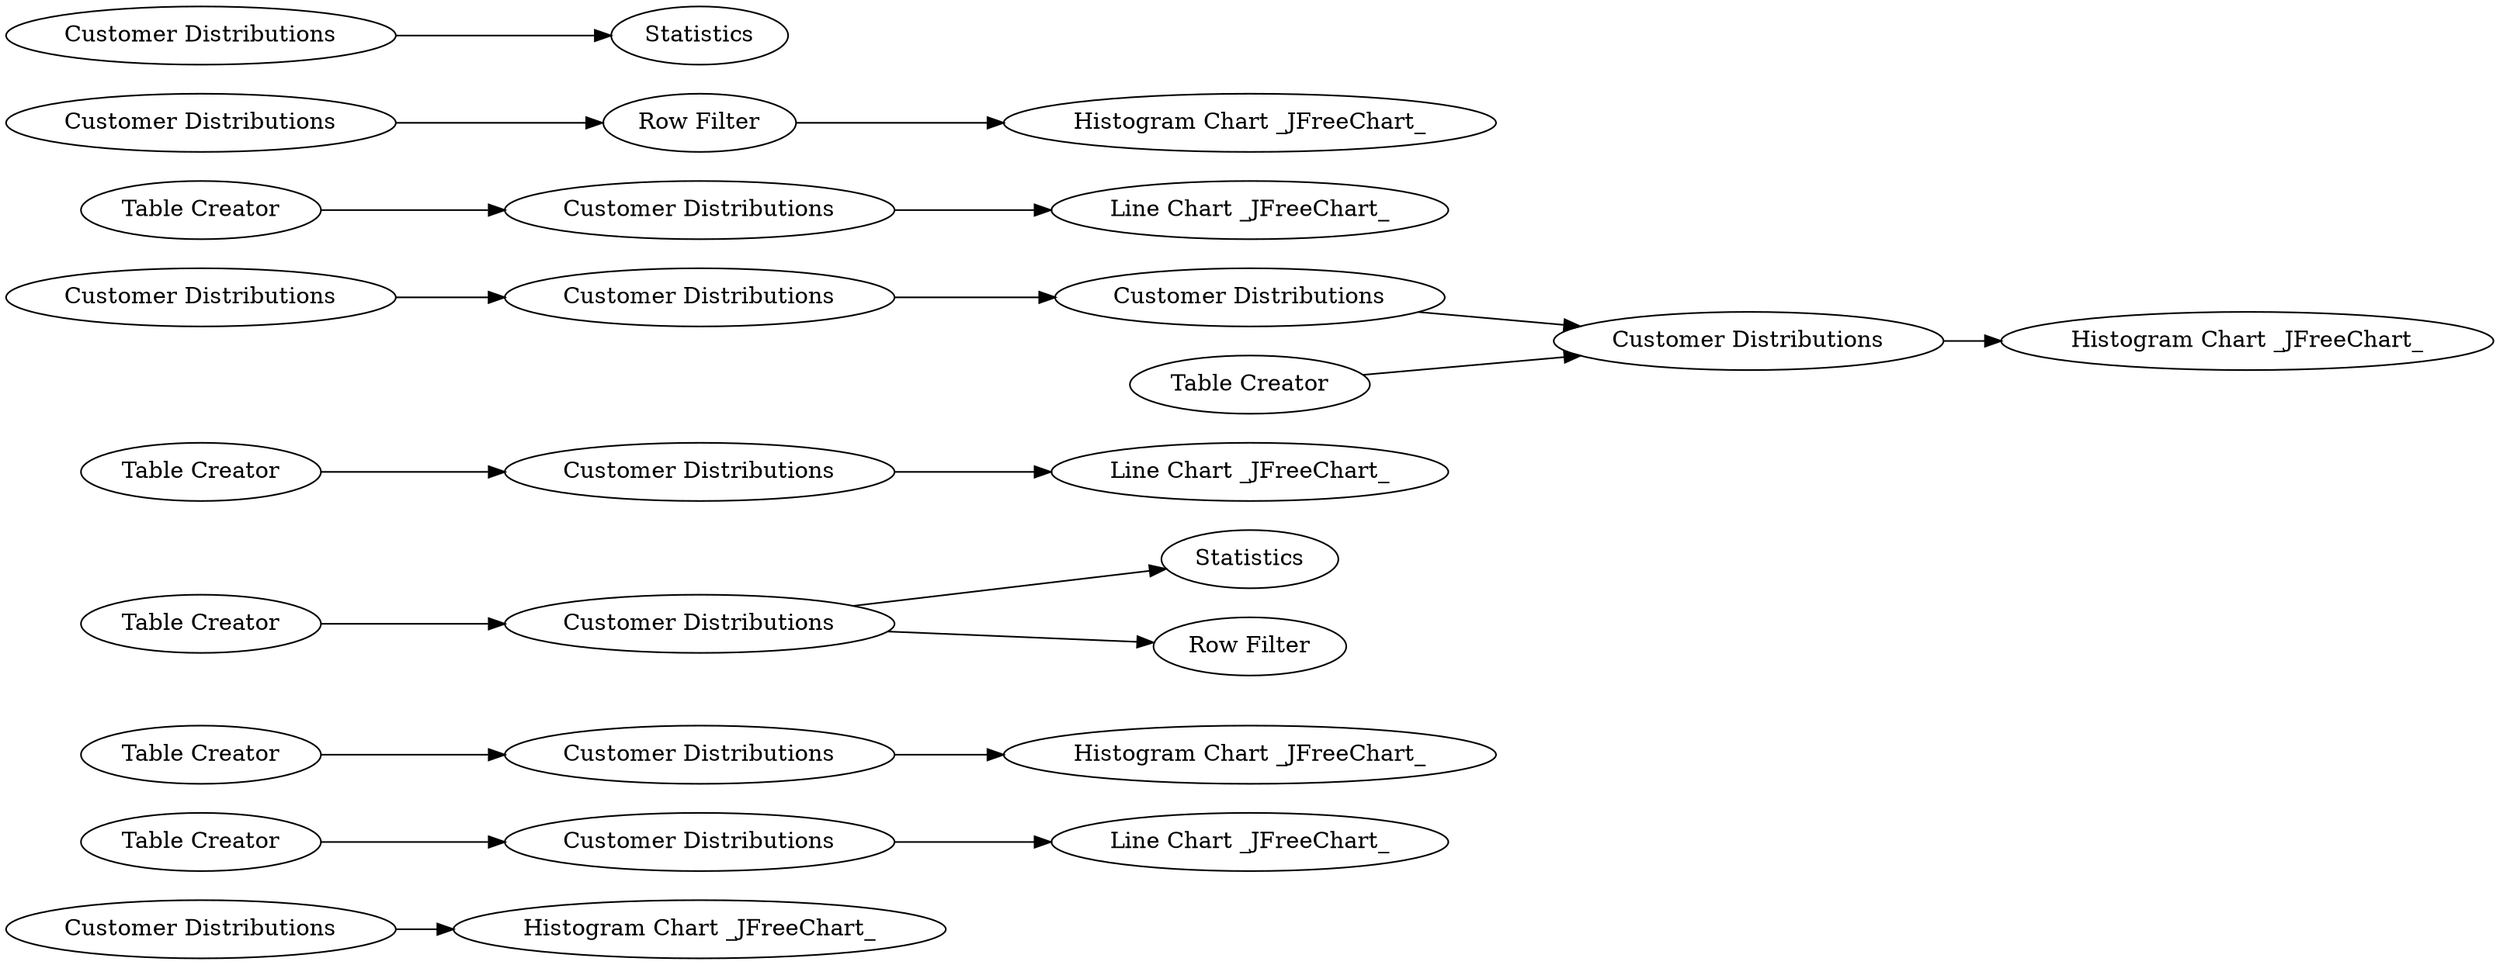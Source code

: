 digraph {
	12 -> 10
	24 -> 26
	21 -> 23
	7 -> 8
	29 -> 28
	13 -> 14
	25 -> 24
	18 -> 19
	14 -> 15
	6 -> 2
	17 -> 30
	15 -> 17
	28 -> 27
	7 -> 9
	4 -> 7
	19 -> 20
	5 -> 6
	22 -> 21
	16 -> 17
	1 -> 3
	27 [label="Line Chart _JFreeChart_"]
	7 [label="Customer Distributions"]
	9 [label="Row Filter"]
	18 [label="Table Creator"]
	21 [label="Customer Distributions"]
	26 [label="Line Chart _JFreeChart_"]
	8 [label=Statistics]
	17 [label="Customer Distributions"]
	3 [label=Statistics]
	19 [label="Customer Distributions"]
	24 [label="Customer Distributions"]
	6 [label="Row Filter"]
	15 [label="Customer Distributions"]
	25 [label="Table Creator"]
	10 [label="Histogram Chart _JFreeChart_"]
	12 [label="Customer Distributions"]
	16 [label="Table Creator"]
	1 [label="Customer Distributions"]
	22 [label="Table Creator"]
	28 [label="Customer Distributions"]
	23 [label="Histogram Chart _JFreeChart_"]
	4 [label="Table Creator"]
	14 [label="Customer Distributions"]
	5 [label="Customer Distributions"]
	13 [label="Customer Distributions"]
	20 [label="Line Chart _JFreeChart_"]
	29 [label="Table Creator"]
	30 [label="Histogram Chart _JFreeChart_"]
	2 [label="Histogram Chart _JFreeChart_"]
	rankdir=LR
}
